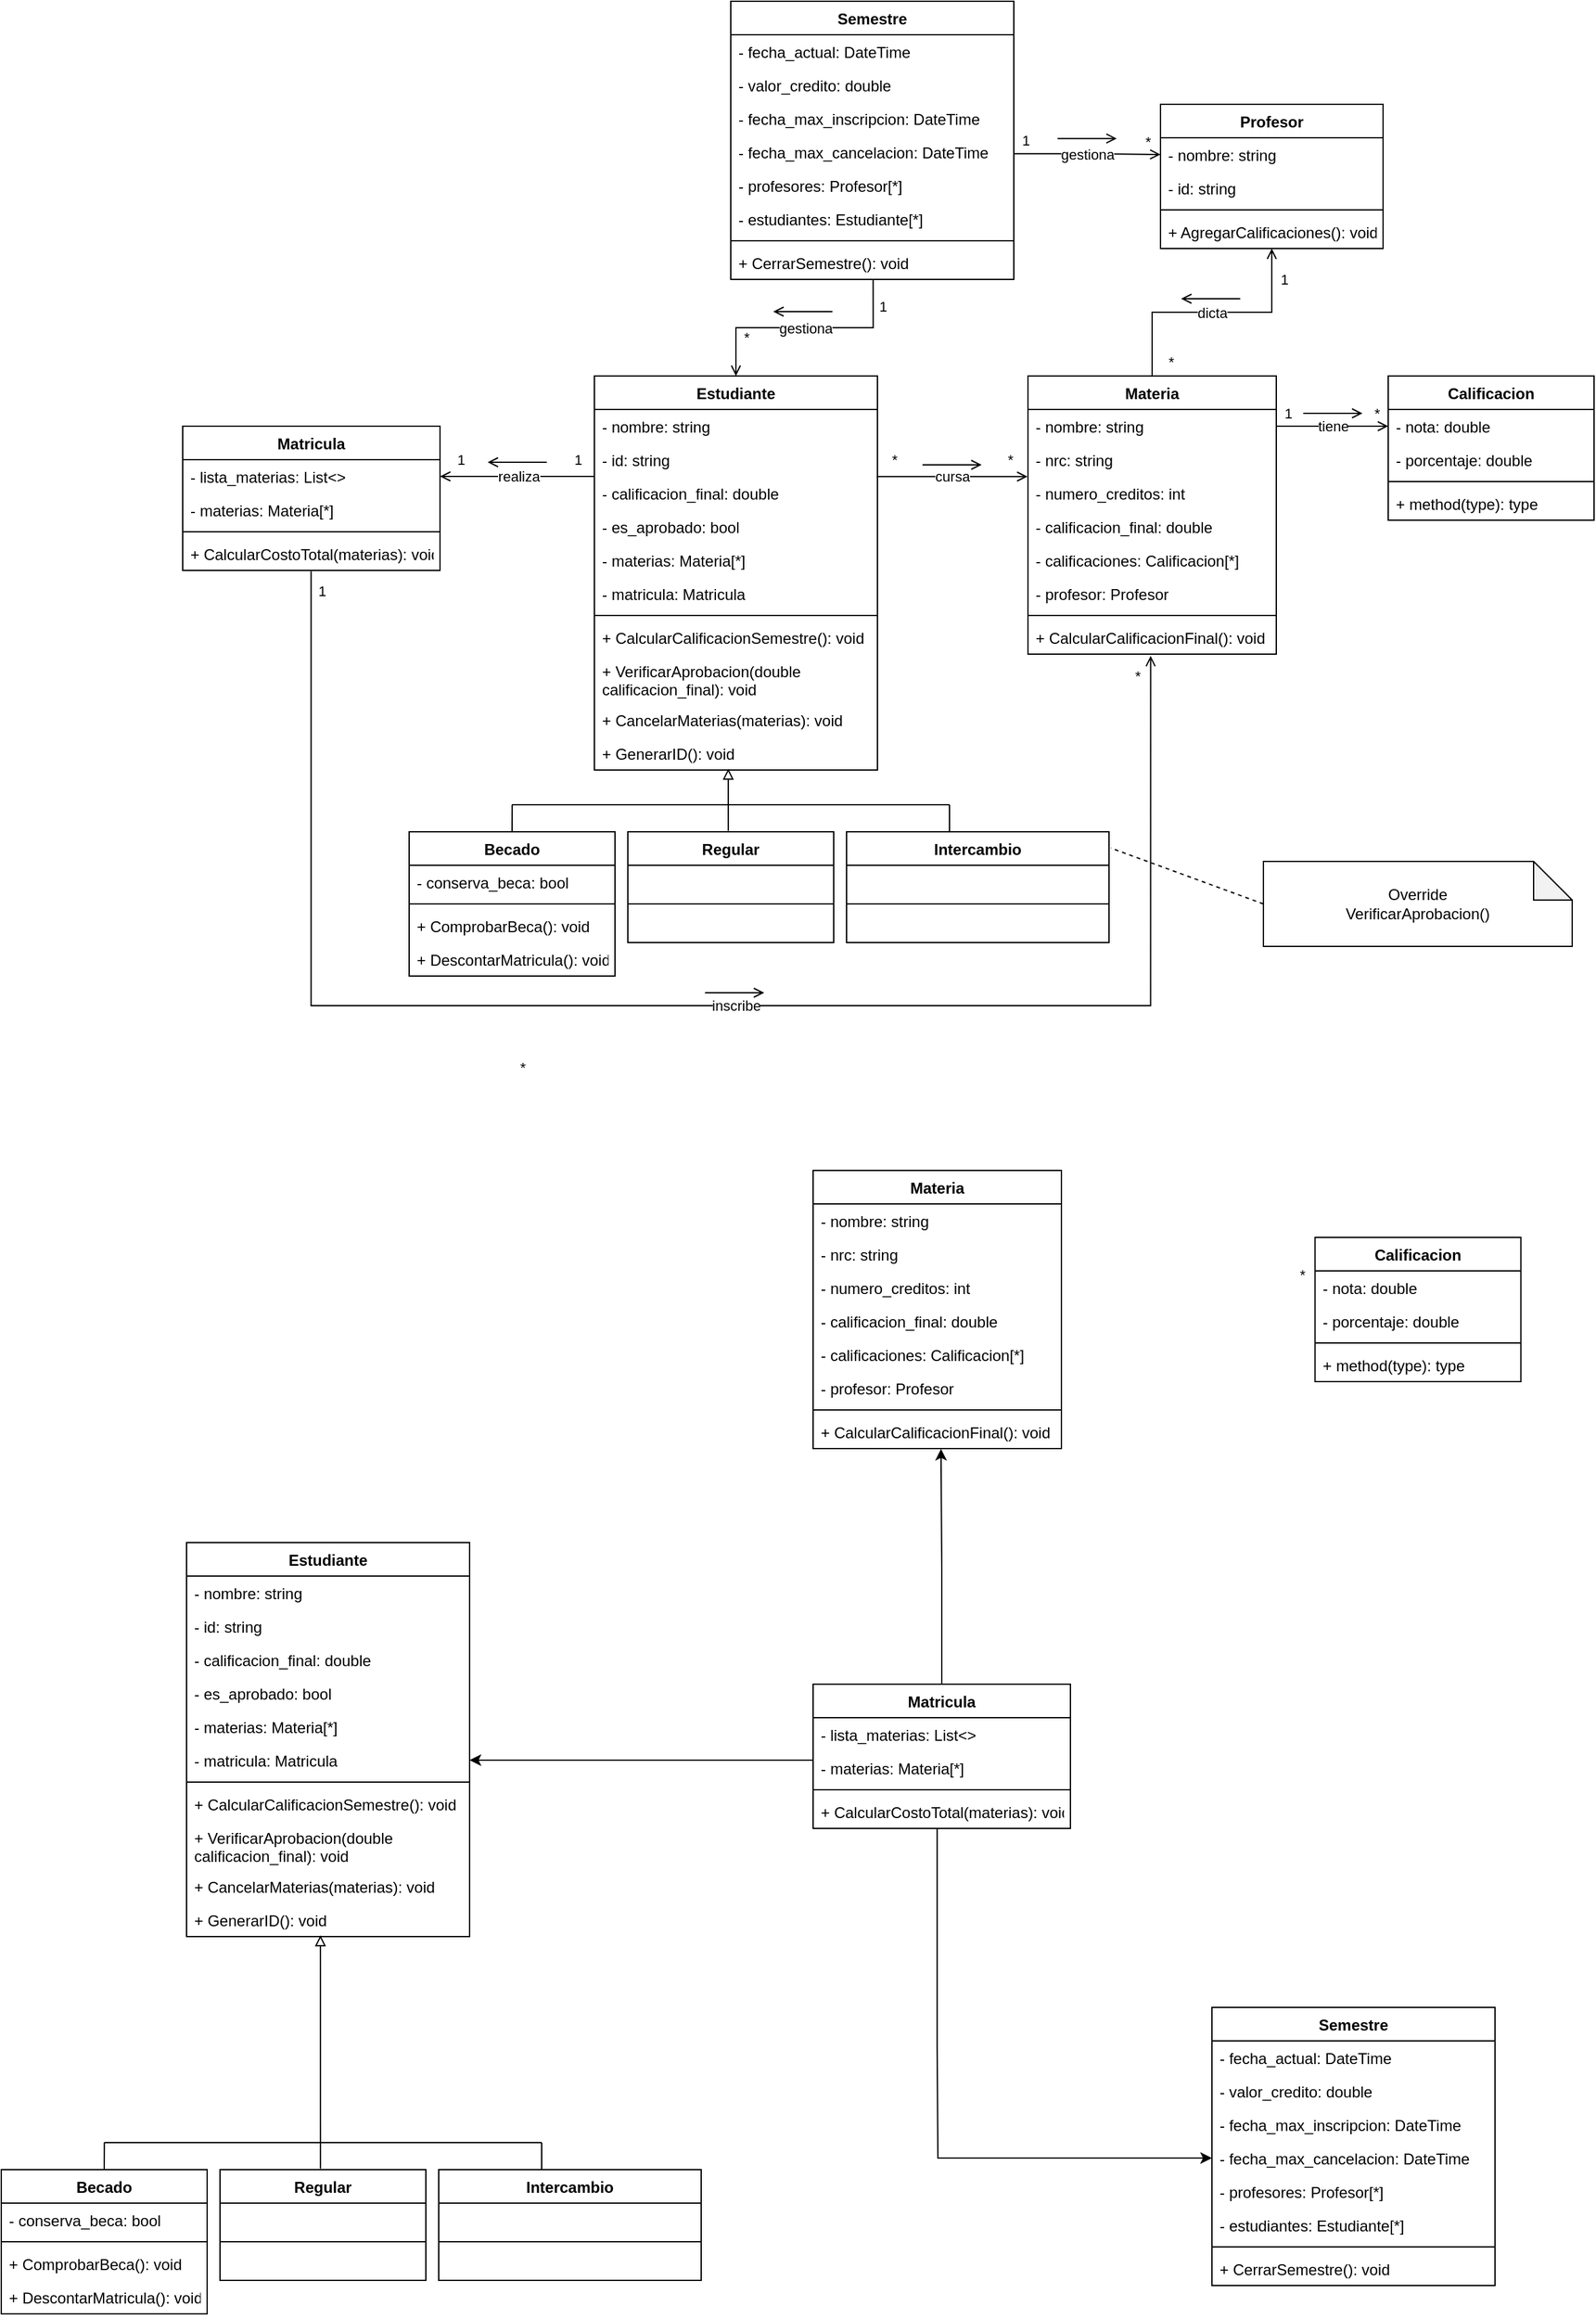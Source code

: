 <mxfile version="16.5.1" type="device"><diagram id="y1QHAL7u7580Ve2rQZN5" name="UML"><mxGraphModel dx="3921" dy="1674" grid="1" gridSize="10" guides="1" tooltips="1" connect="1" arrows="1" fold="1" page="1" pageScale="1" pageWidth="1169" pageHeight="827" math="0" shadow="0"><root><mxCell id="0"/><mxCell id="1" parent="0"/><mxCell id="z-sURPcfUtv-F4Zc7fZd-16" value="gestiona" style="edgeStyle=orthogonalEdgeStyle;rounded=0;orthogonalLoop=1;jettySize=auto;html=1;exitX=0.5;exitY=0;exitDx=0;exitDy=0;entryX=0.503;entryY=1;entryDx=0;entryDy=0;entryPerimeter=0;startArrow=open;startFill=0;endArrow=none;endFill=0;labelBackgroundColor=default;fontStyle=0" parent="1" source="FkyJuYODb5VOgrWXYFv7-1" target="FkyJuYODb5VOgrWXYFv7-20" edge="1"><mxGeometry relative="1" as="geometry"/></mxCell><mxCell id="bB6DTvHliX8gPfwAr2kK-15" value="1" style="edgeLabel;html=1;align=center;verticalAlign=middle;resizable=0;points=[];labelBackgroundColor=none;" parent="z-sURPcfUtv-F4Zc7fZd-16" vertex="1" connectable="0"><mxGeometry x="0.787" y="-1" relative="1" as="geometry"><mxPoint x="6" y="2" as="offset"/></mxGeometry></mxCell><mxCell id="bB6DTvHliX8gPfwAr2kK-16" value="*" style="edgeLabel;html=1;align=center;verticalAlign=middle;resizable=0;points=[];labelBackgroundColor=none;" parent="z-sURPcfUtv-F4Zc7fZd-16" vertex="1" connectable="0"><mxGeometry x="-0.695" relative="1" as="geometry"><mxPoint x="8" y="-3" as="offset"/></mxGeometry></mxCell><mxCell id="FkyJuYODb5VOgrWXYFv7-1" value="Estudiante" style="swimlane;fontStyle=1;align=center;verticalAlign=top;childLayout=stackLayout;horizontal=1;startSize=26;horizontalStack=0;resizeParent=1;resizeParentMax=0;resizeLast=0;collapsible=1;marginBottom=0;fillColor=none;" parent="1" vertex="1"><mxGeometry x="-810" y="-517" width="220" height="306" as="geometry"/></mxCell><mxCell id="FkyJuYODb5VOgrWXYFv7-2" value="- nombre: string" style="text;strokeColor=none;fillColor=none;align=left;verticalAlign=top;spacingLeft=4;spacingRight=4;overflow=hidden;rotatable=0;points=[[0,0.5],[1,0.5]];portConstraint=eastwest;" parent="FkyJuYODb5VOgrWXYFv7-1" vertex="1"><mxGeometry y="26" width="220" height="26" as="geometry"/></mxCell><mxCell id="z-sURPcfUtv-F4Zc7fZd-20" value="- id: string" style="text;strokeColor=none;fillColor=none;align=left;verticalAlign=top;spacingLeft=4;spacingRight=4;overflow=hidden;rotatable=0;points=[[0,0.5],[1,0.5]];portConstraint=eastwest;" parent="FkyJuYODb5VOgrWXYFv7-1" vertex="1"><mxGeometry y="52" width="220" height="26" as="geometry"/></mxCell><mxCell id="z-sURPcfUtv-F4Zc7fZd-30" value="- calificacion_final: double" style="text;strokeColor=none;fillColor=none;align=left;verticalAlign=top;spacingLeft=4;spacingRight=4;overflow=hidden;rotatable=0;points=[[0,0.5],[1,0.5]];portConstraint=eastwest;" parent="FkyJuYODb5VOgrWXYFv7-1" vertex="1"><mxGeometry y="78" width="220" height="26" as="geometry"/></mxCell><mxCell id="z-sURPcfUtv-F4Zc7fZd-38" value="- es_aprobado: bool" style="text;strokeColor=none;fillColor=none;align=left;verticalAlign=top;spacingLeft=4;spacingRight=4;overflow=hidden;rotatable=0;points=[[0,0.5],[1,0.5]];portConstraint=eastwest;" parent="FkyJuYODb5VOgrWXYFv7-1" vertex="1"><mxGeometry y="104" width="220" height="26" as="geometry"/></mxCell><mxCell id="nUVguYtrc4ZA9TBsR5qZ-4" value="- materias: Materia[*]" style="text;strokeColor=none;fillColor=none;align=left;verticalAlign=top;spacingLeft=4;spacingRight=4;overflow=hidden;rotatable=0;points=[[0,0.5],[1,0.5]];portConstraint=eastwest;" parent="FkyJuYODb5VOgrWXYFv7-1" vertex="1"><mxGeometry y="130" width="220" height="26" as="geometry"/></mxCell><mxCell id="nUVguYtrc4ZA9TBsR5qZ-5" value="- matricula: Matricula" style="text;strokeColor=none;fillColor=none;align=left;verticalAlign=top;spacingLeft=4;spacingRight=4;overflow=hidden;rotatable=0;points=[[0,0.5],[1,0.5]];portConstraint=eastwest;" parent="FkyJuYODb5VOgrWXYFv7-1" vertex="1"><mxGeometry y="156" width="220" height="26" as="geometry"/></mxCell><mxCell id="FkyJuYODb5VOgrWXYFv7-3" value="" style="line;strokeWidth=1;fillColor=none;align=left;verticalAlign=middle;spacingTop=-1;spacingLeft=3;spacingRight=3;rotatable=0;labelPosition=right;points=[];portConstraint=eastwest;" parent="FkyJuYODb5VOgrWXYFv7-1" vertex="1"><mxGeometry y="182" width="220" height="8" as="geometry"/></mxCell><mxCell id="FkyJuYODb5VOgrWXYFv7-4" value="+ CalcularCalificacionSemestre(): void" style="text;strokeColor=none;fillColor=none;align=left;verticalAlign=top;spacingLeft=4;spacingRight=4;overflow=hidden;rotatable=0;points=[[0,0.5],[1,0.5]];portConstraint=eastwest;" parent="FkyJuYODb5VOgrWXYFv7-1" vertex="1"><mxGeometry y="190" width="220" height="26" as="geometry"/></mxCell><mxCell id="z-sURPcfUtv-F4Zc7fZd-43" value="+ VerificarAprobacion(double &#10;calificacion_final): void" style="text;strokeColor=none;fillColor=none;align=left;verticalAlign=top;spacingLeft=4;spacingRight=4;overflow=hidden;rotatable=0;points=[[0,0.5],[1,0.5]];portConstraint=eastwest;" parent="FkyJuYODb5VOgrWXYFv7-1" vertex="1"><mxGeometry y="216" width="220" height="38" as="geometry"/></mxCell><mxCell id="TB__8RCmdIxaxYRvG3ar-1" value="+ CancelarMaterias(materias): void" style="text;strokeColor=none;fillColor=none;align=left;verticalAlign=top;spacingLeft=4;spacingRight=4;overflow=hidden;rotatable=0;points=[[0,0.5],[1,0.5]];portConstraint=eastwest;" parent="FkyJuYODb5VOgrWXYFv7-1" vertex="1"><mxGeometry y="254" width="220" height="26" as="geometry"/></mxCell><mxCell id="z-sURPcfUtv-F4Zc7fZd-42" value="+ GenerarID(): void" style="text;strokeColor=none;fillColor=none;align=left;verticalAlign=top;spacingLeft=4;spacingRight=4;overflow=hidden;rotatable=0;points=[[0,0.5],[1,0.5]];portConstraint=eastwest;" parent="FkyJuYODb5VOgrWXYFv7-1" vertex="1"><mxGeometry y="280" width="220" height="26" as="geometry"/></mxCell><mxCell id="FkyJuYODb5VOgrWXYFv7-5" value="Calificacion" style="swimlane;fontStyle=1;align=center;verticalAlign=top;childLayout=stackLayout;horizontal=1;startSize=26;horizontalStack=0;resizeParent=1;resizeParentMax=0;resizeLast=0;collapsible=1;marginBottom=0;fillColor=none;" parent="1" vertex="1"><mxGeometry x="-193" y="-517" width="160" height="112" as="geometry"/></mxCell><mxCell id="FkyJuYODb5VOgrWXYFv7-6" value="- nota: double" style="text;strokeColor=none;fillColor=none;align=left;verticalAlign=top;spacingLeft=4;spacingRight=4;overflow=hidden;rotatable=0;points=[[0,0.5],[1,0.5]];portConstraint=eastwest;" parent="FkyJuYODb5VOgrWXYFv7-5" vertex="1"><mxGeometry y="26" width="160" height="26" as="geometry"/></mxCell><mxCell id="z-sURPcfUtv-F4Zc7fZd-32" value="- porcentaje: double" style="text;strokeColor=none;fillColor=none;align=left;verticalAlign=top;spacingLeft=4;spacingRight=4;overflow=hidden;rotatable=0;points=[[0,0.5],[1,0.5]];portConstraint=eastwest;" parent="FkyJuYODb5VOgrWXYFv7-5" vertex="1"><mxGeometry y="52" width="160" height="26" as="geometry"/></mxCell><mxCell id="FkyJuYODb5VOgrWXYFv7-7" value="" style="line;strokeWidth=1;fillColor=none;align=left;verticalAlign=middle;spacingTop=-1;spacingLeft=3;spacingRight=3;rotatable=0;labelPosition=right;points=[];portConstraint=eastwest;" parent="FkyJuYODb5VOgrWXYFv7-5" vertex="1"><mxGeometry y="78" width="160" height="8" as="geometry"/></mxCell><mxCell id="FkyJuYODb5VOgrWXYFv7-8" value="+ method(type): type" style="text;strokeColor=none;fillColor=none;align=left;verticalAlign=top;spacingLeft=4;spacingRight=4;overflow=hidden;rotatable=0;points=[[0,0.5],[1,0.5]];portConstraint=eastwest;" parent="FkyJuYODb5VOgrWXYFv7-5" vertex="1"><mxGeometry y="86" width="160" height="26" as="geometry"/></mxCell><mxCell id="z-sURPcfUtv-F4Zc7fZd-10" value="inscribe" style="edgeStyle=orthogonalEdgeStyle;rounded=0;orthogonalLoop=1;jettySize=auto;html=1;startArrow=none;startFill=0;endArrow=open;endFill=0;entryX=0.494;entryY=1.051;entryDx=0;entryDy=0;entryPerimeter=0;exitX=0.499;exitY=1.022;exitDx=0;exitDy=0;exitPerimeter=0;" parent="1" source="FkyJuYODb5VOgrWXYFv7-12" target="FkyJuYODb5VOgrWXYFv7-16" edge="1"><mxGeometry x="0.058" relative="1" as="geometry"><mxPoint x="-330" y="-328" as="targetPoint"/><Array as="points"><mxPoint x="-1030" y="-28"/><mxPoint x="-378" y="-28"/></Array><mxPoint as="offset"/><mxPoint x="-1030" y="-431" as="sourcePoint"/></mxGeometry></mxCell><mxCell id="bB6DTvHliX8gPfwAr2kK-5" value="1" style="edgeLabel;html=1;align=center;verticalAlign=middle;resizable=0;points=[];labelBackgroundColor=none;" parent="z-sURPcfUtv-F4Zc7fZd-10" vertex="1" connectable="0"><mxGeometry x="-0.976" y="-2" relative="1" as="geometry"><mxPoint x="10" as="offset"/></mxGeometry></mxCell><mxCell id="bB6DTvHliX8gPfwAr2kK-6" value="*" style="edgeLabel;html=1;align=center;verticalAlign=middle;resizable=0;points=[];labelBackgroundColor=none;" parent="z-sURPcfUtv-F4Zc7fZd-10" vertex="1" connectable="0"><mxGeometry x="0.977" relative="1" as="geometry"><mxPoint x="-11" y="1" as="offset"/></mxGeometry></mxCell><mxCell id="FkyJuYODb5VOgrWXYFv7-9" value="Matricula" style="swimlane;fontStyle=1;align=center;verticalAlign=top;childLayout=stackLayout;horizontal=1;startSize=26;horizontalStack=0;resizeParent=1;resizeParentMax=0;resizeLast=0;collapsible=1;marginBottom=0;fillColor=none;" parent="1" vertex="1"><mxGeometry x="-1130" y="-478" width="200" height="112" as="geometry"/></mxCell><mxCell id="FkyJuYODb5VOgrWXYFv7-10" value="- lista_materias: List&lt;&gt;" style="text;strokeColor=none;fillColor=none;align=left;verticalAlign=top;spacingLeft=4;spacingRight=4;overflow=hidden;rotatable=0;points=[[0,0.5],[1,0.5]];portConstraint=eastwest;" parent="FkyJuYODb5VOgrWXYFv7-9" vertex="1"><mxGeometry y="26" width="200" height="26" as="geometry"/></mxCell><mxCell id="nUVguYtrc4ZA9TBsR5qZ-6" value="- materias: Materia[*]" style="text;strokeColor=none;fillColor=none;align=left;verticalAlign=top;spacingLeft=4;spacingRight=4;overflow=hidden;rotatable=0;points=[[0,0.5],[1,0.5]];portConstraint=eastwest;" parent="FkyJuYODb5VOgrWXYFv7-9" vertex="1"><mxGeometry y="52" width="200" height="26" as="geometry"/></mxCell><mxCell id="FkyJuYODb5VOgrWXYFv7-11" value="" style="line;strokeWidth=1;fillColor=none;align=left;verticalAlign=middle;spacingTop=-1;spacingLeft=3;spacingRight=3;rotatable=0;labelPosition=right;points=[];portConstraint=eastwest;" parent="FkyJuYODb5VOgrWXYFv7-9" vertex="1"><mxGeometry y="78" width="200" height="8" as="geometry"/></mxCell><mxCell id="FkyJuYODb5VOgrWXYFv7-12" value="+ CalcularCostoTotal(materias): void" style="text;strokeColor=none;fillColor=none;align=left;verticalAlign=top;spacingLeft=4;spacingRight=4;overflow=hidden;rotatable=0;points=[[0,0.5],[1,0.5]];portConstraint=eastwest;" parent="FkyJuYODb5VOgrWXYFv7-9" vertex="1"><mxGeometry y="86" width="200" height="26" as="geometry"/></mxCell><mxCell id="z-sURPcfUtv-F4Zc7fZd-5" value="dicta" style="edgeStyle=orthogonalEdgeStyle;rounded=0;orthogonalLoop=1;jettySize=auto;html=1;exitX=0.5;exitY=0;exitDx=0;exitDy=0;entryX=0.5;entryY=1;entryDx=0;entryDy=0;endArrow=open;endFill=0;" parent="1" source="FkyJuYODb5VOgrWXYFv7-13" target="FkyJuYODb5VOgrWXYFv7-21" edge="1"><mxGeometry relative="1" as="geometry"/></mxCell><mxCell id="nUVguYtrc4ZA9TBsR5qZ-10" value="1" style="edgeLabel;html=1;align=center;verticalAlign=middle;resizable=0;points=[];labelBackgroundColor=none;" parent="z-sURPcfUtv-F4Zc7fZd-5" vertex="1" connectable="0"><mxGeometry x="0.758" y="1" relative="1" as="geometry"><mxPoint x="10" y="1" as="offset"/></mxGeometry></mxCell><mxCell id="nUVguYtrc4ZA9TBsR5qZ-11" value="*" style="edgeLabel;html=1;align=center;verticalAlign=middle;resizable=0;points=[];labelBackgroundColor=none;" parent="z-sURPcfUtv-F4Zc7fZd-5" vertex="1" connectable="0"><mxGeometry x="-0.279" relative="1" as="geometry"><mxPoint x="-5" y="38" as="offset"/></mxGeometry></mxCell><mxCell id="FkyJuYODb5VOgrWXYFv7-13" value="Materia" style="swimlane;fontStyle=1;align=center;verticalAlign=top;childLayout=stackLayout;horizontal=1;startSize=26;horizontalStack=0;resizeParent=1;resizeParentMax=0;resizeLast=0;collapsible=1;marginBottom=0;fillColor=none;" parent="1" vertex="1"><mxGeometry x="-473" y="-517" width="193" height="216" as="geometry"/></mxCell><mxCell id="FkyJuYODb5VOgrWXYFv7-14" value="- nombre: string" style="text;strokeColor=none;fillColor=none;align=left;verticalAlign=top;spacingLeft=4;spacingRight=4;overflow=hidden;rotatable=0;points=[[0,0.5],[1,0.5]];portConstraint=eastwest;" parent="FkyJuYODb5VOgrWXYFv7-13" vertex="1"><mxGeometry y="26" width="193" height="26" as="geometry"/></mxCell><mxCell id="z-sURPcfUtv-F4Zc7fZd-21" value="- nrc: string" style="text;strokeColor=none;fillColor=none;align=left;verticalAlign=top;spacingLeft=4;spacingRight=4;overflow=hidden;rotatable=0;points=[[0,0.5],[1,0.5]];portConstraint=eastwest;" parent="FkyJuYODb5VOgrWXYFv7-13" vertex="1"><mxGeometry y="52" width="193" height="26" as="geometry"/></mxCell><mxCell id="z-sURPcfUtv-F4Zc7fZd-28" value="- numero_creditos: int" style="text;strokeColor=none;fillColor=none;align=left;verticalAlign=top;spacingLeft=4;spacingRight=4;overflow=hidden;rotatable=0;points=[[0,0.5],[1,0.5]];portConstraint=eastwest;" parent="FkyJuYODb5VOgrWXYFv7-13" vertex="1"><mxGeometry y="78" width="193" height="26" as="geometry"/></mxCell><mxCell id="z-sURPcfUtv-F4Zc7fZd-31" value="- calificacion_final: double" style="text;strokeColor=none;fillColor=none;align=left;verticalAlign=top;spacingLeft=4;spacingRight=4;overflow=hidden;rotatable=0;points=[[0,0.5],[1,0.5]];portConstraint=eastwest;" parent="FkyJuYODb5VOgrWXYFv7-13" vertex="1"><mxGeometry y="104" width="193" height="26" as="geometry"/></mxCell><mxCell id="nUVguYtrc4ZA9TBsR5qZ-3" value="- calificaciones: Calificacion[*]" style="text;strokeColor=none;fillColor=none;align=left;verticalAlign=top;spacingLeft=4;spacingRight=4;overflow=hidden;rotatable=0;points=[[0,0.5],[1,0.5]];portConstraint=eastwest;" parent="FkyJuYODb5VOgrWXYFv7-13" vertex="1"><mxGeometry y="130" width="193" height="26" as="geometry"/></mxCell><mxCell id="nUVguYtrc4ZA9TBsR5qZ-9" value="- profesor: Profesor" style="text;strokeColor=none;fillColor=none;align=left;verticalAlign=top;spacingLeft=4;spacingRight=4;overflow=hidden;rotatable=0;points=[[0,0.5],[1,0.5]];portConstraint=eastwest;" parent="FkyJuYODb5VOgrWXYFv7-13" vertex="1"><mxGeometry y="156" width="193" height="26" as="geometry"/></mxCell><mxCell id="FkyJuYODb5VOgrWXYFv7-15" value="" style="line;strokeWidth=1;fillColor=none;align=left;verticalAlign=middle;spacingTop=-1;spacingLeft=3;spacingRight=3;rotatable=0;labelPosition=right;points=[];portConstraint=eastwest;" parent="FkyJuYODb5VOgrWXYFv7-13" vertex="1"><mxGeometry y="182" width="193" height="8" as="geometry"/></mxCell><mxCell id="FkyJuYODb5VOgrWXYFv7-16" value="+ CalcularCalificacionFinal(): void" style="text;strokeColor=none;fillColor=none;align=left;verticalAlign=top;spacingLeft=4;spacingRight=4;overflow=hidden;rotatable=0;points=[[0,0.5],[1,0.5]];portConstraint=eastwest;" parent="FkyJuYODb5VOgrWXYFv7-13" vertex="1"><mxGeometry y="190" width="193" height="26" as="geometry"/></mxCell><mxCell id="FkyJuYODb5VOgrWXYFv7-17" value="Semestre" style="swimlane;fontStyle=1;align=center;verticalAlign=top;childLayout=stackLayout;horizontal=1;startSize=26;horizontalStack=0;resizeParent=1;resizeParentMax=0;resizeLast=0;collapsible=1;marginBottom=0;fillColor=none;" parent="1" vertex="1"><mxGeometry x="-704" y="-808" width="220" height="216" as="geometry"/></mxCell><mxCell id="FkyJuYODb5VOgrWXYFv7-18" value="- fecha_actual: DateTime" style="text;strokeColor=none;fillColor=none;align=left;verticalAlign=top;spacingLeft=4;spacingRight=4;overflow=hidden;rotatable=0;points=[[0,0.5],[1,0.5]];portConstraint=eastwest;" parent="FkyJuYODb5VOgrWXYFv7-17" vertex="1"><mxGeometry y="26" width="220" height="26" as="geometry"/></mxCell><mxCell id="z-sURPcfUtv-F4Zc7fZd-34" value="- valor_credito: double" style="text;strokeColor=none;fillColor=none;align=left;verticalAlign=top;spacingLeft=4;spacingRight=4;overflow=hidden;rotatable=0;points=[[0,0.5],[1,0.5]];portConstraint=eastwest;" parent="FkyJuYODb5VOgrWXYFv7-17" vertex="1"><mxGeometry y="52" width="220" height="26" as="geometry"/></mxCell><mxCell id="z-sURPcfUtv-F4Zc7fZd-26" value="- fecha_max_inscripcion: DateTime" style="text;strokeColor=none;fillColor=none;align=left;verticalAlign=top;spacingLeft=4;spacingRight=4;overflow=hidden;rotatable=0;points=[[0,0.5],[1,0.5]];portConstraint=eastwest;" parent="FkyJuYODb5VOgrWXYFv7-17" vertex="1"><mxGeometry y="78" width="220" height="26" as="geometry"/></mxCell><mxCell id="z-sURPcfUtv-F4Zc7fZd-25" value="- fecha_max_cancelacion: DateTime" style="text;strokeColor=none;fillColor=none;align=left;verticalAlign=top;spacingLeft=4;spacingRight=4;overflow=hidden;rotatable=0;points=[[0,0.5],[1,0.5]];portConstraint=eastwest;" parent="FkyJuYODb5VOgrWXYFv7-17" vertex="1"><mxGeometry y="104" width="220" height="26" as="geometry"/></mxCell><mxCell id="nUVguYtrc4ZA9TBsR5qZ-1" value="- profesores: Profesor[*]" style="text;strokeColor=none;fillColor=none;align=left;verticalAlign=top;spacingLeft=4;spacingRight=4;overflow=hidden;rotatable=0;points=[[0,0.5],[1,0.5]];portConstraint=eastwest;" parent="FkyJuYODb5VOgrWXYFv7-17" vertex="1"><mxGeometry y="130" width="220" height="26" as="geometry"/></mxCell><mxCell id="nUVguYtrc4ZA9TBsR5qZ-2" value="- estudiantes: Estudiante[*]" style="text;strokeColor=none;fillColor=none;align=left;verticalAlign=top;spacingLeft=4;spacingRight=4;overflow=hidden;rotatable=0;points=[[0,0.5],[1,0.5]];portConstraint=eastwest;" parent="FkyJuYODb5VOgrWXYFv7-17" vertex="1"><mxGeometry y="156" width="220" height="26" as="geometry"/></mxCell><mxCell id="FkyJuYODb5VOgrWXYFv7-19" value="" style="line;strokeWidth=1;fillColor=none;align=left;verticalAlign=middle;spacingTop=-1;spacingLeft=3;spacingRight=3;rotatable=0;labelPosition=right;points=[];portConstraint=eastwest;" parent="FkyJuYODb5VOgrWXYFv7-17" vertex="1"><mxGeometry y="182" width="220" height="8" as="geometry"/></mxCell><mxCell id="FkyJuYODb5VOgrWXYFv7-20" value="+ CerrarSemestre(): void" style="text;strokeColor=none;fillColor=none;align=left;verticalAlign=top;spacingLeft=4;spacingRight=4;overflow=hidden;rotatable=0;points=[[0,0.5],[1,0.5]];portConstraint=eastwest;" parent="FkyJuYODb5VOgrWXYFv7-17" vertex="1"><mxGeometry y="190" width="220" height="26" as="geometry"/></mxCell><mxCell id="FkyJuYODb5VOgrWXYFv7-21" value="Profesor" style="swimlane;fontStyle=1;align=center;verticalAlign=top;childLayout=stackLayout;horizontal=1;startSize=26;horizontalStack=0;resizeParent=1;resizeParentMax=0;resizeLast=0;collapsible=1;marginBottom=0;fillColor=none;" parent="1" vertex="1"><mxGeometry x="-370" y="-728" width="173" height="112" as="geometry"/></mxCell><mxCell id="FkyJuYODb5VOgrWXYFv7-22" value="- nombre: string" style="text;strokeColor=none;fillColor=none;align=left;verticalAlign=top;spacingLeft=4;spacingRight=4;overflow=hidden;rotatable=0;points=[[0,0.5],[1,0.5]];portConstraint=eastwest;" parent="FkyJuYODb5VOgrWXYFv7-21" vertex="1"><mxGeometry y="26" width="173" height="26" as="geometry"/></mxCell><mxCell id="z-sURPcfUtv-F4Zc7fZd-22" value="- id: string" style="text;strokeColor=none;fillColor=none;align=left;verticalAlign=top;spacingLeft=4;spacingRight=4;overflow=hidden;rotatable=0;points=[[0,0.5],[1,0.5]];portConstraint=eastwest;" parent="FkyJuYODb5VOgrWXYFv7-21" vertex="1"><mxGeometry y="52" width="173" height="26" as="geometry"/></mxCell><mxCell id="FkyJuYODb5VOgrWXYFv7-23" value="" style="line;strokeWidth=1;fillColor=none;align=left;verticalAlign=middle;spacingTop=-1;spacingLeft=3;spacingRight=3;rotatable=0;labelPosition=right;points=[];portConstraint=eastwest;" parent="FkyJuYODb5VOgrWXYFv7-21" vertex="1"><mxGeometry y="78" width="173" height="8" as="geometry"/></mxCell><mxCell id="FkyJuYODb5VOgrWXYFv7-24" value="+ AgregarCalificaciones(): void" style="text;strokeColor=none;fillColor=none;align=left;verticalAlign=top;spacingLeft=4;spacingRight=4;overflow=hidden;rotatable=0;points=[[0,0.5],[1,0.5]];portConstraint=eastwest;" parent="FkyJuYODb5VOgrWXYFv7-21" vertex="1"><mxGeometry y="86" width="173" height="26" as="geometry"/></mxCell><mxCell id="FkyJuYODb5VOgrWXYFv7-25" value="Becado" style="swimlane;fontStyle=1;align=center;verticalAlign=top;childLayout=stackLayout;horizontal=1;startSize=26;horizontalStack=0;resizeParent=1;resizeParentMax=0;resizeLast=0;collapsible=1;marginBottom=0;fillColor=none;" parent="1" vertex="1"><mxGeometry x="-954" y="-163" width="160" height="112" as="geometry"/></mxCell><mxCell id="FkyJuYODb5VOgrWXYFv7-26" value="- conserva_beca: bool" style="text;strokeColor=none;fillColor=none;align=left;verticalAlign=top;spacingLeft=4;spacingRight=4;overflow=hidden;rotatable=0;points=[[0,0.5],[1,0.5]];portConstraint=eastwest;" parent="FkyJuYODb5VOgrWXYFv7-25" vertex="1"><mxGeometry y="26" width="160" height="26" as="geometry"/></mxCell><mxCell id="FkyJuYODb5VOgrWXYFv7-27" value="" style="line;strokeWidth=1;fillColor=none;align=left;verticalAlign=middle;spacingTop=-1;spacingLeft=3;spacingRight=3;rotatable=0;labelPosition=right;points=[];portConstraint=eastwest;" parent="FkyJuYODb5VOgrWXYFv7-25" vertex="1"><mxGeometry y="52" width="160" height="8" as="geometry"/></mxCell><mxCell id="FkyJuYODb5VOgrWXYFv7-28" value="+ ComprobarBeca(): void" style="text;strokeColor=none;fillColor=none;align=left;verticalAlign=top;spacingLeft=4;spacingRight=4;overflow=hidden;rotatable=0;points=[[0,0.5],[1,0.5]];portConstraint=eastwest;" parent="FkyJuYODb5VOgrWXYFv7-25" vertex="1"><mxGeometry y="60" width="160" height="26" as="geometry"/></mxCell><mxCell id="nUVguYtrc4ZA9TBsR5qZ-12" value="+ DescontarMatricula(): void" style="text;strokeColor=none;fillColor=none;align=left;verticalAlign=top;spacingLeft=4;spacingRight=4;overflow=hidden;rotatable=0;points=[[0,0.5],[1,0.5]];portConstraint=eastwest;" parent="FkyJuYODb5VOgrWXYFv7-25" vertex="1"><mxGeometry y="86" width="160" height="26" as="geometry"/></mxCell><mxCell id="FkyJuYODb5VOgrWXYFv7-38" style="edgeStyle=orthogonalEdgeStyle;rounded=0;orthogonalLoop=1;jettySize=auto;html=1;endArrow=block;endFill=0;strokeWidth=1;exitX=0.488;exitY=-0.008;exitDx=0;exitDy=0;exitPerimeter=0;entryX=0.473;entryY=0.96;entryDx=0;entryDy=0;entryPerimeter=0;" parent="1" source="FkyJuYODb5VOgrWXYFv7-29" target="z-sURPcfUtv-F4Zc7fZd-42" edge="1"><mxGeometry relative="1" as="geometry"><mxPoint x="-706" y="-168" as="sourcePoint"/><mxPoint x="-706" y="-210" as="targetPoint"/><Array as="points"/></mxGeometry></mxCell><mxCell id="FkyJuYODb5VOgrWXYFv7-29" value="Regular" style="swimlane;fontStyle=1;align=center;verticalAlign=top;childLayout=stackLayout;horizontal=1;startSize=26;horizontalStack=0;resizeParent=1;resizeParentMax=0;resizeLast=0;collapsible=1;marginBottom=0;fillColor=none;" parent="1" vertex="1"><mxGeometry x="-784" y="-163" width="160" height="86" as="geometry"/></mxCell><mxCell id="FkyJuYODb5VOgrWXYFv7-30" value=" " style="text;strokeColor=none;fillColor=none;align=left;verticalAlign=top;spacingLeft=4;spacingRight=4;overflow=hidden;rotatable=0;points=[[0,0.5],[1,0.5]];portConstraint=eastwest;" parent="FkyJuYODb5VOgrWXYFv7-29" vertex="1"><mxGeometry y="26" width="160" height="26" as="geometry"/></mxCell><mxCell id="FkyJuYODb5VOgrWXYFv7-31" value="" style="line;strokeWidth=1;fillColor=none;align=left;verticalAlign=middle;spacingTop=-1;spacingLeft=3;spacingRight=3;rotatable=0;labelPosition=right;points=[];portConstraint=eastwest;" parent="FkyJuYODb5VOgrWXYFv7-29" vertex="1"><mxGeometry y="52" width="160" height="8" as="geometry"/></mxCell><mxCell id="FkyJuYODb5VOgrWXYFv7-32" value=" " style="text;strokeColor=none;fillColor=none;align=left;verticalAlign=top;spacingLeft=4;spacingRight=4;overflow=hidden;rotatable=0;points=[[0,0.5],[1,0.5]];portConstraint=eastwest;" parent="FkyJuYODb5VOgrWXYFv7-29" vertex="1"><mxGeometry y="60" width="160" height="26" as="geometry"/></mxCell><mxCell id="FkyJuYODb5VOgrWXYFv7-33" value="Intercambio" style="swimlane;fontStyle=1;align=center;verticalAlign=top;childLayout=stackLayout;horizontal=1;startSize=26;horizontalStack=0;resizeParent=1;resizeParentMax=0;resizeLast=0;collapsible=1;marginBottom=0;fillColor=none;" parent="1" vertex="1"><mxGeometry x="-614" y="-163" width="204" height="86" as="geometry"/></mxCell><mxCell id="z-sURPcfUtv-F4Zc7fZd-41" value=" " style="text;strokeColor=none;fillColor=none;align=left;verticalAlign=top;spacingLeft=4;spacingRight=4;overflow=hidden;rotatable=0;points=[[0,0.5],[1,0.5]];portConstraint=eastwest;" parent="FkyJuYODb5VOgrWXYFv7-33" vertex="1"><mxGeometry y="26" width="204" height="26" as="geometry"/></mxCell><mxCell id="FkyJuYODb5VOgrWXYFv7-35" value="" style="line;strokeWidth=1;fillColor=none;align=left;verticalAlign=middle;spacingTop=-1;spacingLeft=3;spacingRight=3;rotatable=0;labelPosition=right;points=[];portConstraint=eastwest;" parent="FkyJuYODb5VOgrWXYFv7-33" vertex="1"><mxGeometry y="52" width="204" height="8" as="geometry"/></mxCell><mxCell id="FkyJuYODb5VOgrWXYFv7-36" value=" " style="text;strokeColor=none;fillColor=none;align=left;verticalAlign=top;spacingLeft=4;spacingRight=4;overflow=hidden;rotatable=0;points=[[0,0.5],[1,0.5]];portConstraint=eastwest;" parent="FkyJuYODb5VOgrWXYFv7-33" vertex="1"><mxGeometry y="60" width="204" height="26" as="geometry"/></mxCell><mxCell id="FkyJuYODb5VOgrWXYFv7-43" value="" style="group" parent="1" vertex="1" connectable="0"><mxGeometry x="-704" y="-184" width="170" as="geometry"/></mxCell><mxCell id="FkyJuYODb5VOgrWXYFv7-42" style="edgeStyle=orthogonalEdgeStyle;rounded=0;orthogonalLoop=1;jettySize=auto;html=1;exitX=0.5;exitY=0;exitDx=0;exitDy=0;endArrow=none;endFill=0;" parent="FkyJuYODb5VOgrWXYFv7-43" source="FkyJuYODb5VOgrWXYFv7-33" edge="1"><mxGeometry relative="1" as="geometry"><mxPoint x="170" as="targetPoint"/></mxGeometry></mxCell><mxCell id="FkyJuYODb5VOgrWXYFv7-41" value="" style="endArrow=none;html=1;rounded=0;" parent="FkyJuYODb5VOgrWXYFv7-43" edge="1"><mxGeometry width="50" height="50" relative="1" as="geometry"><mxPoint as="sourcePoint"/><mxPoint x="170" as="targetPoint"/></mxGeometry></mxCell><mxCell id="FkyJuYODb5VOgrWXYFv7-50" value="" style="group" parent="1" vertex="1" connectable="0"><mxGeometry x="-874" y="-184" width="170" as="geometry"/></mxCell><mxCell id="FkyJuYODb5VOgrWXYFv7-49" style="edgeStyle=orthogonalEdgeStyle;rounded=0;orthogonalLoop=1;jettySize=auto;html=1;exitX=0.5;exitY=0;exitDx=0;exitDy=0;endArrow=none;endFill=0;strokeWidth=1;" parent="FkyJuYODb5VOgrWXYFv7-50" source="FkyJuYODb5VOgrWXYFv7-25" edge="1"><mxGeometry relative="1" as="geometry"><mxPoint x="0.111" as="targetPoint"/></mxGeometry></mxCell><mxCell id="FkyJuYODb5VOgrWXYFv7-44" value="" style="group" parent="FkyJuYODb5VOgrWXYFv7-50" vertex="1" connectable="0"><mxGeometry width="170" as="geometry"/></mxCell><mxCell id="FkyJuYODb5VOgrWXYFv7-45" style="edgeStyle=orthogonalEdgeStyle;rounded=0;orthogonalLoop=1;jettySize=auto;html=1;exitX=0.5;exitY=0;exitDx=0;exitDy=0;endArrow=none;endFill=0;" parent="FkyJuYODb5VOgrWXYFv7-44" edge="1"><mxGeometry relative="1" as="geometry"><mxPoint x="170" as="targetPoint"/></mxGeometry></mxCell><mxCell id="FkyJuYODb5VOgrWXYFv7-46" value="" style="endArrow=none;html=1;rounded=0;" parent="FkyJuYODb5VOgrWXYFv7-44" edge="1"><mxGeometry width="50" height="50" relative="1" as="geometry"><mxPoint as="sourcePoint"/><mxPoint x="170" as="targetPoint"/></mxGeometry></mxCell><mxCell id="z-sURPcfUtv-F4Zc7fZd-3" value="tiene" style="edgeStyle=orthogonalEdgeStyle;rounded=0;orthogonalLoop=1;jettySize=auto;html=1;exitX=1;exitY=0.5;exitDx=0;exitDy=0;entryX=0;entryY=0.5;entryDx=0;entryDy=0;endArrow=open;endFill=0;" parent="1" source="FkyJuYODb5VOgrWXYFv7-14" target="FkyJuYODb5VOgrWXYFv7-6" edge="1"><mxGeometry relative="1" as="geometry"/></mxCell><mxCell id="bB6DTvHliX8gPfwAr2kK-1" value="1" style="edgeLabel;html=1;align=center;verticalAlign=middle;resizable=0;points=[];labelBackgroundColor=none;" parent="z-sURPcfUtv-F4Zc7fZd-3" vertex="1" connectable="0"><mxGeometry x="-0.801" y="2" relative="1" as="geometry"><mxPoint y="-8" as="offset"/></mxGeometry></mxCell><mxCell id="bB6DTvHliX8gPfwAr2kK-2" value="*" style="edgeLabel;html=1;align=center;verticalAlign=middle;resizable=0;points=[];labelBackgroundColor=none;" parent="z-sURPcfUtv-F4Zc7fZd-3" vertex="1" connectable="0"><mxGeometry x="0.686" relative="1" as="geometry"><mxPoint x="4" y="-10" as="offset"/></mxGeometry></mxCell><mxCell id="z-sURPcfUtv-F4Zc7fZd-7" value="realiza" style="edgeStyle=orthogonalEdgeStyle;rounded=0;orthogonalLoop=1;jettySize=auto;html=1;startArrow=open;startFill=0;endArrow=none;endFill=0;entryX=0;entryY=0.09;entryDx=0;entryDy=0;entryPerimeter=0;exitX=1;exitY=0.5;exitDx=0;exitDy=0;" parent="1" source="FkyJuYODb5VOgrWXYFv7-10" target="z-sURPcfUtv-F4Zc7fZd-30" edge="1"><mxGeometry relative="1" as="geometry"><Array as="points"><mxPoint x="-810" y="-439"/></Array><mxPoint x="-930" y="-439" as="sourcePoint"/><mxPoint x="-820" y="-428" as="targetPoint"/></mxGeometry></mxCell><mxCell id="bB6DTvHliX8gPfwAr2kK-7" value="1" style="edgeLabel;html=1;align=center;verticalAlign=middle;resizable=0;points=[];" parent="z-sURPcfUtv-F4Zc7fZd-7" vertex="1" connectable="0"><mxGeometry x="-0.749" relative="1" as="geometry"><mxPoint y="-13" as="offset"/></mxGeometry></mxCell><mxCell id="bB6DTvHliX8gPfwAr2kK-8" value="1" style="edgeLabel;html=1;align=center;verticalAlign=middle;resizable=0;points=[];labelBackgroundColor=none;" parent="z-sURPcfUtv-F4Zc7fZd-7" vertex="1" connectable="0"><mxGeometry x="0.738" relative="1" as="geometry"><mxPoint y="-13" as="offset"/></mxGeometry></mxCell><mxCell id="z-sURPcfUtv-F4Zc7fZd-9" value="gestiona" style="edgeStyle=orthogonalEdgeStyle;rounded=0;orthogonalLoop=1;jettySize=auto;html=1;entryX=0;entryY=0.5;entryDx=0;entryDy=0;startArrow=none;startFill=0;endArrow=open;endFill=0;exitX=1.001;exitY=0.553;exitDx=0;exitDy=0;exitPerimeter=0;" parent="1" source="z-sURPcfUtv-F4Zc7fZd-25" target="FkyJuYODb5VOgrWXYFv7-22" edge="1"><mxGeometry relative="1" as="geometry"><mxPoint x="-590" y="-689" as="sourcePoint"/></mxGeometry></mxCell><mxCell id="bB6DTvHliX8gPfwAr2kK-13" value="1" style="edgeLabel;html=1;align=center;verticalAlign=middle;resizable=0;points=[];labelBackgroundColor=none;" parent="z-sURPcfUtv-F4Zc7fZd-9" vertex="1" connectable="0"><mxGeometry x="-0.812" y="-2" relative="1" as="geometry"><mxPoint x="-2" y="-13" as="offset"/></mxGeometry></mxCell><mxCell id="bB6DTvHliX8gPfwAr2kK-14" value="*" style="edgeLabel;html=1;align=center;verticalAlign=middle;resizable=0;points=[];labelBackgroundColor=none;" parent="z-sURPcfUtv-F4Zc7fZd-9" vertex="1" connectable="0"><mxGeometry x="0.817" relative="1" as="geometry"><mxPoint y="-10" as="offset"/></mxGeometry></mxCell><mxCell id="z-sURPcfUtv-F4Zc7fZd-17" value="cursa" style="edgeStyle=orthogonalEdgeStyle;rounded=0;orthogonalLoop=1;jettySize=auto;html=1;exitX=0.997;exitY=1.005;exitDx=0;exitDy=0;startArrow=none;startFill=0;endArrow=open;endFill=0;entryX=-0.002;entryY=1.005;entryDx=0;entryDy=0;exitPerimeter=0;entryPerimeter=0;" parent="1" source="z-sURPcfUtv-F4Zc7fZd-20" target="z-sURPcfUtv-F4Zc7fZd-21" edge="1"><mxGeometry relative="1" as="geometry"><mxPoint x="-600" y="-478.316" as="targetPoint"/><Array as="points"><mxPoint x="-530" y="-439"/><mxPoint x="-530" y="-439"/></Array></mxGeometry></mxCell><mxCell id="bB6DTvHliX8gPfwAr2kK-10" value="*" style="edgeLabel;html=1;align=center;verticalAlign=middle;resizable=0;points=[];labelBackgroundColor=none;" parent="z-sURPcfUtv-F4Zc7fZd-17" vertex="1" connectable="0"><mxGeometry x="-0.771" y="-1" relative="1" as="geometry"><mxPoint y="-14" as="offset"/></mxGeometry></mxCell><mxCell id="bB6DTvHliX8gPfwAr2kK-11" value="*" style="edgeLabel;html=1;align=center;verticalAlign=middle;resizable=0;points=[];labelBackgroundColor=none;" parent="z-sURPcfUtv-F4Zc7fZd-17" vertex="1" connectable="0"><mxGeometry x="0.76" relative="1" as="geometry"><mxPoint y="-13" as="offset"/></mxGeometry></mxCell><mxCell id="nUVguYtrc4ZA9TBsR5qZ-8" style="rounded=0;orthogonalLoop=1;jettySize=auto;html=1;exitX=0;exitY=0.5;exitDx=0;exitDy=0;exitPerimeter=0;entryX=1.007;entryY=0.147;entryDx=0;entryDy=0;dashed=1;endArrow=none;endFill=0;entryPerimeter=0;" parent="1" source="nUVguYtrc4ZA9TBsR5qZ-7" target="FkyJuYODb5VOgrWXYFv7-33" edge="1"><mxGeometry relative="1" as="geometry"/></mxCell><mxCell id="nUVguYtrc4ZA9TBsR5qZ-7" value="Override&lt;br&gt;VerificarAprobacion()" style="shape=note;whiteSpace=wrap;html=1;backgroundOutline=1;darkOpacity=0.05;" parent="1" vertex="1"><mxGeometry x="-290" y="-140" width="240" height="66" as="geometry"/></mxCell><mxCell id="nUVguYtrc4ZA9TBsR5qZ-13" value="" style="endArrow=open;html=1;rounded=0;endFill=0;labelBackgroundColor=default;" parent="1" edge="1"><mxGeometry width="50" height="50" relative="1" as="geometry"><mxPoint x="-625" y="-567" as="sourcePoint"/><mxPoint x="-671" y="-567" as="targetPoint"/></mxGeometry></mxCell><mxCell id="nUVguYtrc4ZA9TBsR5qZ-14" value="" style="endArrow=none;html=1;rounded=0;endFill=0;labelBackgroundColor=default;startArrow=open;startFill=0;" parent="1" edge="1"><mxGeometry width="50" height="50" relative="1" as="geometry"><mxPoint x="-404" y="-701.4" as="sourcePoint"/><mxPoint x="-450" y="-701.4" as="targetPoint"/></mxGeometry></mxCell><mxCell id="nUVguYtrc4ZA9TBsR5qZ-15" value="" style="endArrow=open;html=1;rounded=0;endFill=0;labelBackgroundColor=default;" parent="1" edge="1"><mxGeometry width="50" height="50" relative="1" as="geometry"><mxPoint x="-308" y="-577" as="sourcePoint"/><mxPoint x="-354" y="-577" as="targetPoint"/></mxGeometry></mxCell><mxCell id="nUVguYtrc4ZA9TBsR5qZ-17" value="" style="endArrow=none;html=1;rounded=0;endFill=0;labelBackgroundColor=default;startArrow=open;startFill=0;" parent="1" edge="1"><mxGeometry width="50" height="50" relative="1" as="geometry"><mxPoint x="-213" y="-488.0" as="sourcePoint"/><mxPoint x="-259" y="-488.0" as="targetPoint"/></mxGeometry></mxCell><mxCell id="nUVguYtrc4ZA9TBsR5qZ-18" value="" style="endArrow=none;html=1;rounded=0;endFill=0;labelBackgroundColor=default;startArrow=open;startFill=0;" parent="1" edge="1"><mxGeometry width="50" height="50" relative="1" as="geometry"><mxPoint x="-509" y="-448.0" as="sourcePoint"/><mxPoint x="-555" y="-448.0" as="targetPoint"/></mxGeometry></mxCell><mxCell id="nUVguYtrc4ZA9TBsR5qZ-19" value="" style="endArrow=open;html=1;rounded=0;endFill=0;labelBackgroundColor=default;" parent="1" edge="1"><mxGeometry width="50" height="50" relative="1" as="geometry"><mxPoint x="-847" y="-450" as="sourcePoint"/><mxPoint x="-893" y="-450" as="targetPoint"/></mxGeometry></mxCell><mxCell id="nUVguYtrc4ZA9TBsR5qZ-20" value="" style="endArrow=none;html=1;rounded=0;endFill=0;labelBackgroundColor=default;startArrow=open;startFill=0;" parent="1" edge="1"><mxGeometry width="50" height="50" relative="1" as="geometry"><mxPoint x="-678" y="-38" as="sourcePoint"/><mxPoint x="-724" y="-38" as="targetPoint"/></mxGeometry></mxCell><mxCell id="FEUvn8QJqBlLZRFP0QWs-19" style="edgeStyle=orthogonalEdgeStyle;rounded=0;orthogonalLoop=1;jettySize=auto;html=1;entryX=0;entryY=0.5;entryDx=0;entryDy=0;exitX=0.482;exitY=1.019;exitDx=0;exitDy=0;exitPerimeter=0;" edge="1" parent="1" source="FEUvn8QJqBlLZRFP0QWs-24" target="FEUvn8QJqBlLZRFP0QWs-14"><mxGeometry relative="1" as="geometry"><mxPoint x="-340" y="880" as="targetPoint"/><mxPoint x="-543.444" y="686" as="sourcePoint"/><Array as="points"><mxPoint x="-544" y="780"/><mxPoint x="-543" y="780"/><mxPoint x="-543" y="867"/></Array></mxGeometry></mxCell><mxCell id="FEUvn8QJqBlLZRFP0QWs-10" value="Semestre" style="swimlane;fontStyle=1;align=center;verticalAlign=top;childLayout=stackLayout;horizontal=1;startSize=26;horizontalStack=0;resizeParent=1;resizeParentMax=0;resizeLast=0;collapsible=1;marginBottom=0;fillColor=none;" vertex="1" parent="1"><mxGeometry x="-330" y="750" width="220" height="216" as="geometry"/></mxCell><mxCell id="FEUvn8QJqBlLZRFP0QWs-11" value="- fecha_actual: DateTime" style="text;strokeColor=none;fillColor=none;align=left;verticalAlign=top;spacingLeft=4;spacingRight=4;overflow=hidden;rotatable=0;points=[[0,0.5],[1,0.5]];portConstraint=eastwest;" vertex="1" parent="FEUvn8QJqBlLZRFP0QWs-10"><mxGeometry y="26" width="220" height="26" as="geometry"/></mxCell><mxCell id="FEUvn8QJqBlLZRFP0QWs-12" value="- valor_credito: double" style="text;strokeColor=none;fillColor=none;align=left;verticalAlign=top;spacingLeft=4;spacingRight=4;overflow=hidden;rotatable=0;points=[[0,0.5],[1,0.5]];portConstraint=eastwest;" vertex="1" parent="FEUvn8QJqBlLZRFP0QWs-10"><mxGeometry y="52" width="220" height="26" as="geometry"/></mxCell><mxCell id="FEUvn8QJqBlLZRFP0QWs-13" value="- fecha_max_inscripcion: DateTime" style="text;strokeColor=none;fillColor=none;align=left;verticalAlign=top;spacingLeft=4;spacingRight=4;overflow=hidden;rotatable=0;points=[[0,0.5],[1,0.5]];portConstraint=eastwest;" vertex="1" parent="FEUvn8QJqBlLZRFP0QWs-10"><mxGeometry y="78" width="220" height="26" as="geometry"/></mxCell><mxCell id="FEUvn8QJqBlLZRFP0QWs-14" value="- fecha_max_cancelacion: DateTime" style="text;strokeColor=none;fillColor=none;align=left;verticalAlign=top;spacingLeft=4;spacingRight=4;overflow=hidden;rotatable=0;points=[[0,0.5],[1,0.5]];portConstraint=eastwest;" vertex="1" parent="FEUvn8QJqBlLZRFP0QWs-10"><mxGeometry y="104" width="220" height="26" as="geometry"/></mxCell><mxCell id="FEUvn8QJqBlLZRFP0QWs-15" value="- profesores: Profesor[*]" style="text;strokeColor=none;fillColor=none;align=left;verticalAlign=top;spacingLeft=4;spacingRight=4;overflow=hidden;rotatable=0;points=[[0,0.5],[1,0.5]];portConstraint=eastwest;" vertex="1" parent="FEUvn8QJqBlLZRFP0QWs-10"><mxGeometry y="130" width="220" height="26" as="geometry"/></mxCell><mxCell id="FEUvn8QJqBlLZRFP0QWs-16" value="- estudiantes: Estudiante[*]" style="text;strokeColor=none;fillColor=none;align=left;verticalAlign=top;spacingLeft=4;spacingRight=4;overflow=hidden;rotatable=0;points=[[0,0.5],[1,0.5]];portConstraint=eastwest;" vertex="1" parent="FEUvn8QJqBlLZRFP0QWs-10"><mxGeometry y="156" width="220" height="26" as="geometry"/></mxCell><mxCell id="FEUvn8QJqBlLZRFP0QWs-17" value="" style="line;strokeWidth=1;fillColor=none;align=left;verticalAlign=middle;spacingTop=-1;spacingLeft=3;spacingRight=3;rotatable=0;labelPosition=right;points=[];portConstraint=eastwest;" vertex="1" parent="FEUvn8QJqBlLZRFP0QWs-10"><mxGeometry y="182" width="220" height="8" as="geometry"/></mxCell><mxCell id="FEUvn8QJqBlLZRFP0QWs-18" value="+ CerrarSemestre(): void" style="text;strokeColor=none;fillColor=none;align=left;verticalAlign=top;spacingLeft=4;spacingRight=4;overflow=hidden;rotatable=0;points=[[0,0.5],[1,0.5]];portConstraint=eastwest;" vertex="1" parent="FEUvn8QJqBlLZRFP0QWs-10"><mxGeometry y="190" width="220" height="26" as="geometry"/></mxCell><mxCell id="FEUvn8QJqBlLZRFP0QWs-90" style="edgeStyle=orthogonalEdgeStyle;rounded=0;orthogonalLoop=1;jettySize=auto;html=1;entryX=1;entryY=0.5;entryDx=0;entryDy=0;" edge="1" parent="1" source="FEUvn8QJqBlLZRFP0QWs-20" target="FEUvn8QJqBlLZRFP0QWs-44"><mxGeometry relative="1" as="geometry"><mxPoint x="-900" y="555" as="targetPoint"/><Array as="points"><mxPoint x="-710" y="558"/><mxPoint x="-710" y="558"/></Array></mxGeometry></mxCell><mxCell id="FEUvn8QJqBlLZRFP0QWs-91" style="edgeStyle=orthogonalEdgeStyle;rounded=0;orthogonalLoop=1;jettySize=auto;html=1;entryX=0.515;entryY=1.009;entryDx=0;entryDy=0;entryPerimeter=0;" edge="1" parent="1" source="FEUvn8QJqBlLZRFP0QWs-20" target="FEUvn8QJqBlLZRFP0QWs-89"><mxGeometry relative="1" as="geometry"><mxPoint x="-540" y="330" as="targetPoint"/></mxGeometry></mxCell><mxCell id="FEUvn8QJqBlLZRFP0QWs-20" value="Matricula" style="swimlane;fontStyle=1;align=center;verticalAlign=top;childLayout=stackLayout;horizontal=1;startSize=26;horizontalStack=0;resizeParent=1;resizeParentMax=0;resizeLast=0;collapsible=1;marginBottom=0;fillColor=none;" vertex="1" parent="1"><mxGeometry x="-640" y="499" width="200" height="112" as="geometry"/></mxCell><mxCell id="FEUvn8QJqBlLZRFP0QWs-21" value="- lista_materias: List&lt;&gt;" style="text;strokeColor=none;fillColor=none;align=left;verticalAlign=top;spacingLeft=4;spacingRight=4;overflow=hidden;rotatable=0;points=[[0,0.5],[1,0.5]];portConstraint=eastwest;" vertex="1" parent="FEUvn8QJqBlLZRFP0QWs-20"><mxGeometry y="26" width="200" height="26" as="geometry"/></mxCell><mxCell id="FEUvn8QJqBlLZRFP0QWs-22" value="- materias: Materia[*]" style="text;strokeColor=none;fillColor=none;align=left;verticalAlign=top;spacingLeft=4;spacingRight=4;overflow=hidden;rotatable=0;points=[[0,0.5],[1,0.5]];portConstraint=eastwest;" vertex="1" parent="FEUvn8QJqBlLZRFP0QWs-20"><mxGeometry y="52" width="200" height="26" as="geometry"/></mxCell><mxCell id="FEUvn8QJqBlLZRFP0QWs-23" value="" style="line;strokeWidth=1;fillColor=none;align=left;verticalAlign=middle;spacingTop=-1;spacingLeft=3;spacingRight=3;rotatable=0;labelPosition=right;points=[];portConstraint=eastwest;" vertex="1" parent="FEUvn8QJqBlLZRFP0QWs-20"><mxGeometry y="78" width="200" height="8" as="geometry"/></mxCell><mxCell id="FEUvn8QJqBlLZRFP0QWs-24" value="+ CalcularCostoTotal(materias): void" style="text;strokeColor=none;fillColor=none;align=left;verticalAlign=top;spacingLeft=4;spacingRight=4;overflow=hidden;rotatable=0;points=[[0,0.5],[1,0.5]];portConstraint=eastwest;" vertex="1" parent="FEUvn8QJqBlLZRFP0QWs-20"><mxGeometry y="86" width="200" height="26" as="geometry"/></mxCell><mxCell id="FEUvn8QJqBlLZRFP0QWs-37" value="*" style="edgeLabel;html=1;align=center;verticalAlign=middle;resizable=0;points=[];labelBackgroundColor=none;" vertex="1" connectable="0" parent="1"><mxGeometry x="-866" y="20" as="geometry"/></mxCell><mxCell id="FEUvn8QJqBlLZRFP0QWs-38" value="Estudiante" style="swimlane;fontStyle=1;align=center;verticalAlign=top;childLayout=stackLayout;horizontal=1;startSize=26;horizontalStack=0;resizeParent=1;resizeParentMax=0;resizeLast=0;collapsible=1;marginBottom=0;fillColor=none;" vertex="1" parent="1"><mxGeometry x="-1127" y="389" width="220" height="306" as="geometry"/></mxCell><mxCell id="FEUvn8QJqBlLZRFP0QWs-39" value="- nombre: string" style="text;strokeColor=none;fillColor=none;align=left;verticalAlign=top;spacingLeft=4;spacingRight=4;overflow=hidden;rotatable=0;points=[[0,0.5],[1,0.5]];portConstraint=eastwest;" vertex="1" parent="FEUvn8QJqBlLZRFP0QWs-38"><mxGeometry y="26" width="220" height="26" as="geometry"/></mxCell><mxCell id="FEUvn8QJqBlLZRFP0QWs-40" value="- id: string" style="text;strokeColor=none;fillColor=none;align=left;verticalAlign=top;spacingLeft=4;spacingRight=4;overflow=hidden;rotatable=0;points=[[0,0.5],[1,0.5]];portConstraint=eastwest;" vertex="1" parent="FEUvn8QJqBlLZRFP0QWs-38"><mxGeometry y="52" width="220" height="26" as="geometry"/></mxCell><mxCell id="FEUvn8QJqBlLZRFP0QWs-41" value="- calificacion_final: double" style="text;strokeColor=none;fillColor=none;align=left;verticalAlign=top;spacingLeft=4;spacingRight=4;overflow=hidden;rotatable=0;points=[[0,0.5],[1,0.5]];portConstraint=eastwest;" vertex="1" parent="FEUvn8QJqBlLZRFP0QWs-38"><mxGeometry y="78" width="220" height="26" as="geometry"/></mxCell><mxCell id="FEUvn8QJqBlLZRFP0QWs-42" value="- es_aprobado: bool" style="text;strokeColor=none;fillColor=none;align=left;verticalAlign=top;spacingLeft=4;spacingRight=4;overflow=hidden;rotatable=0;points=[[0,0.5],[1,0.5]];portConstraint=eastwest;" vertex="1" parent="FEUvn8QJqBlLZRFP0QWs-38"><mxGeometry y="104" width="220" height="26" as="geometry"/></mxCell><mxCell id="FEUvn8QJqBlLZRFP0QWs-43" value="- materias: Materia[*]" style="text;strokeColor=none;fillColor=none;align=left;verticalAlign=top;spacingLeft=4;spacingRight=4;overflow=hidden;rotatable=0;points=[[0,0.5],[1,0.5]];portConstraint=eastwest;" vertex="1" parent="FEUvn8QJqBlLZRFP0QWs-38"><mxGeometry y="130" width="220" height="26" as="geometry"/></mxCell><mxCell id="FEUvn8QJqBlLZRFP0QWs-44" value="- matricula: Matricula" style="text;strokeColor=none;fillColor=none;align=left;verticalAlign=top;spacingLeft=4;spacingRight=4;overflow=hidden;rotatable=0;points=[[0,0.5],[1,0.5]];portConstraint=eastwest;" vertex="1" parent="FEUvn8QJqBlLZRFP0QWs-38"><mxGeometry y="156" width="220" height="26" as="geometry"/></mxCell><mxCell id="FEUvn8QJqBlLZRFP0QWs-45" value="" style="line;strokeWidth=1;fillColor=none;align=left;verticalAlign=middle;spacingTop=-1;spacingLeft=3;spacingRight=3;rotatable=0;labelPosition=right;points=[];portConstraint=eastwest;" vertex="1" parent="FEUvn8QJqBlLZRFP0QWs-38"><mxGeometry y="182" width="220" height="8" as="geometry"/></mxCell><mxCell id="FEUvn8QJqBlLZRFP0QWs-46" value="+ CalcularCalificacionSemestre(): void" style="text;strokeColor=none;fillColor=none;align=left;verticalAlign=top;spacingLeft=4;spacingRight=4;overflow=hidden;rotatable=0;points=[[0,0.5],[1,0.5]];portConstraint=eastwest;" vertex="1" parent="FEUvn8QJqBlLZRFP0QWs-38"><mxGeometry y="190" width="220" height="26" as="geometry"/></mxCell><mxCell id="FEUvn8QJqBlLZRFP0QWs-47" value="+ VerificarAprobacion(double &#10;calificacion_final): void" style="text;strokeColor=none;fillColor=none;align=left;verticalAlign=top;spacingLeft=4;spacingRight=4;overflow=hidden;rotatable=0;points=[[0,0.5],[1,0.5]];portConstraint=eastwest;" vertex="1" parent="FEUvn8QJqBlLZRFP0QWs-38"><mxGeometry y="216" width="220" height="38" as="geometry"/></mxCell><mxCell id="FEUvn8QJqBlLZRFP0QWs-48" value="+ CancelarMaterias(materias): void" style="text;strokeColor=none;fillColor=none;align=left;verticalAlign=top;spacingLeft=4;spacingRight=4;overflow=hidden;rotatable=0;points=[[0,0.5],[1,0.5]];portConstraint=eastwest;" vertex="1" parent="FEUvn8QJqBlLZRFP0QWs-38"><mxGeometry y="254" width="220" height="26" as="geometry"/></mxCell><mxCell id="FEUvn8QJqBlLZRFP0QWs-49" value="+ GenerarID(): void" style="text;strokeColor=none;fillColor=none;align=left;verticalAlign=top;spacingLeft=4;spacingRight=4;overflow=hidden;rotatable=0;points=[[0,0.5],[1,0.5]];portConstraint=eastwest;" vertex="1" parent="FEUvn8QJqBlLZRFP0QWs-38"><mxGeometry y="280" width="220" height="26" as="geometry"/></mxCell><mxCell id="FEUvn8QJqBlLZRFP0QWs-50" value="Becado" style="swimlane;fontStyle=1;align=center;verticalAlign=top;childLayout=stackLayout;horizontal=1;startSize=26;horizontalStack=0;resizeParent=1;resizeParentMax=0;resizeLast=0;collapsible=1;marginBottom=0;fillColor=none;" vertex="1" parent="1"><mxGeometry x="-1271" y="876" width="160" height="112" as="geometry"/></mxCell><mxCell id="FEUvn8QJqBlLZRFP0QWs-51" value="- conserva_beca: bool" style="text;strokeColor=none;fillColor=none;align=left;verticalAlign=top;spacingLeft=4;spacingRight=4;overflow=hidden;rotatable=0;points=[[0,0.5],[1,0.5]];portConstraint=eastwest;" vertex="1" parent="FEUvn8QJqBlLZRFP0QWs-50"><mxGeometry y="26" width="160" height="26" as="geometry"/></mxCell><mxCell id="FEUvn8QJqBlLZRFP0QWs-52" value="" style="line;strokeWidth=1;fillColor=none;align=left;verticalAlign=middle;spacingTop=-1;spacingLeft=3;spacingRight=3;rotatable=0;labelPosition=right;points=[];portConstraint=eastwest;" vertex="1" parent="FEUvn8QJqBlLZRFP0QWs-50"><mxGeometry y="52" width="160" height="8" as="geometry"/></mxCell><mxCell id="FEUvn8QJqBlLZRFP0QWs-53" value="+ ComprobarBeca(): void" style="text;strokeColor=none;fillColor=none;align=left;verticalAlign=top;spacingLeft=4;spacingRight=4;overflow=hidden;rotatable=0;points=[[0,0.5],[1,0.5]];portConstraint=eastwest;" vertex="1" parent="FEUvn8QJqBlLZRFP0QWs-50"><mxGeometry y="60" width="160" height="26" as="geometry"/></mxCell><mxCell id="FEUvn8QJqBlLZRFP0QWs-54" value="+ DescontarMatricula(): void" style="text;strokeColor=none;fillColor=none;align=left;verticalAlign=top;spacingLeft=4;spacingRight=4;overflow=hidden;rotatable=0;points=[[0,0.5],[1,0.5]];portConstraint=eastwest;" vertex="1" parent="FEUvn8QJqBlLZRFP0QWs-50"><mxGeometry y="86" width="160" height="26" as="geometry"/></mxCell><mxCell id="FEUvn8QJqBlLZRFP0QWs-55" style="edgeStyle=orthogonalEdgeStyle;rounded=0;orthogonalLoop=1;jettySize=auto;html=1;endArrow=block;endFill=0;strokeWidth=1;exitX=0.488;exitY=-0.008;exitDx=0;exitDy=0;exitPerimeter=0;entryX=0.473;entryY=0.96;entryDx=0;entryDy=0;entryPerimeter=0;" edge="1" parent="1" source="FEUvn8QJqBlLZRFP0QWs-56" target="FEUvn8QJqBlLZRFP0QWs-49"><mxGeometry relative="1" as="geometry"><mxPoint x="-1023" y="738" as="sourcePoint"/><mxPoint x="-1023" y="696" as="targetPoint"/><Array as="points"/></mxGeometry></mxCell><mxCell id="FEUvn8QJqBlLZRFP0QWs-56" value="Regular" style="swimlane;fontStyle=1;align=center;verticalAlign=top;childLayout=stackLayout;horizontal=1;startSize=26;horizontalStack=0;resizeParent=1;resizeParentMax=0;resizeLast=0;collapsible=1;marginBottom=0;fillColor=none;" vertex="1" parent="1"><mxGeometry x="-1101" y="876" width="160" height="86" as="geometry"/></mxCell><mxCell id="FEUvn8QJqBlLZRFP0QWs-57" value=" " style="text;strokeColor=none;fillColor=none;align=left;verticalAlign=top;spacingLeft=4;spacingRight=4;overflow=hidden;rotatable=0;points=[[0,0.5],[1,0.5]];portConstraint=eastwest;" vertex="1" parent="FEUvn8QJqBlLZRFP0QWs-56"><mxGeometry y="26" width="160" height="26" as="geometry"/></mxCell><mxCell id="FEUvn8QJqBlLZRFP0QWs-58" value="" style="line;strokeWidth=1;fillColor=none;align=left;verticalAlign=middle;spacingTop=-1;spacingLeft=3;spacingRight=3;rotatable=0;labelPosition=right;points=[];portConstraint=eastwest;" vertex="1" parent="FEUvn8QJqBlLZRFP0QWs-56"><mxGeometry y="52" width="160" height="8" as="geometry"/></mxCell><mxCell id="FEUvn8QJqBlLZRFP0QWs-59" value=" " style="text;strokeColor=none;fillColor=none;align=left;verticalAlign=top;spacingLeft=4;spacingRight=4;overflow=hidden;rotatable=0;points=[[0,0.5],[1,0.5]];portConstraint=eastwest;" vertex="1" parent="FEUvn8QJqBlLZRFP0QWs-56"><mxGeometry y="60" width="160" height="26" as="geometry"/></mxCell><mxCell id="FEUvn8QJqBlLZRFP0QWs-60" value="Intercambio" style="swimlane;fontStyle=1;align=center;verticalAlign=top;childLayout=stackLayout;horizontal=1;startSize=26;horizontalStack=0;resizeParent=1;resizeParentMax=0;resizeLast=0;collapsible=1;marginBottom=0;fillColor=none;" vertex="1" parent="1"><mxGeometry x="-931" y="876" width="204" height="86" as="geometry"/></mxCell><mxCell id="FEUvn8QJqBlLZRFP0QWs-61" value=" " style="text;strokeColor=none;fillColor=none;align=left;verticalAlign=top;spacingLeft=4;spacingRight=4;overflow=hidden;rotatable=0;points=[[0,0.5],[1,0.5]];portConstraint=eastwest;" vertex="1" parent="FEUvn8QJqBlLZRFP0QWs-60"><mxGeometry y="26" width="204" height="26" as="geometry"/></mxCell><mxCell id="FEUvn8QJqBlLZRFP0QWs-62" value="" style="line;strokeWidth=1;fillColor=none;align=left;verticalAlign=middle;spacingTop=-1;spacingLeft=3;spacingRight=3;rotatable=0;labelPosition=right;points=[];portConstraint=eastwest;" vertex="1" parent="FEUvn8QJqBlLZRFP0QWs-60"><mxGeometry y="52" width="204" height="8" as="geometry"/></mxCell><mxCell id="FEUvn8QJqBlLZRFP0QWs-63" value=" " style="text;strokeColor=none;fillColor=none;align=left;verticalAlign=top;spacingLeft=4;spacingRight=4;overflow=hidden;rotatable=0;points=[[0,0.5],[1,0.5]];portConstraint=eastwest;" vertex="1" parent="FEUvn8QJqBlLZRFP0QWs-60"><mxGeometry y="60" width="204" height="26" as="geometry"/></mxCell><mxCell id="FEUvn8QJqBlLZRFP0QWs-64" value="" style="group" vertex="1" connectable="0" parent="1"><mxGeometry x="-1021" y="855" width="170" as="geometry"/></mxCell><mxCell id="FEUvn8QJqBlLZRFP0QWs-65" style="edgeStyle=orthogonalEdgeStyle;rounded=0;orthogonalLoop=1;jettySize=auto;html=1;exitX=0.5;exitY=0;exitDx=0;exitDy=0;endArrow=none;endFill=0;" edge="1" parent="FEUvn8QJqBlLZRFP0QWs-64" source="FEUvn8QJqBlLZRFP0QWs-60"><mxGeometry relative="1" as="geometry"><mxPoint x="170" as="targetPoint"/></mxGeometry></mxCell><mxCell id="FEUvn8QJqBlLZRFP0QWs-66" value="" style="endArrow=none;html=1;rounded=0;" edge="1" parent="FEUvn8QJqBlLZRFP0QWs-64"><mxGeometry width="50" height="50" relative="1" as="geometry"><mxPoint as="sourcePoint"/><mxPoint x="170" as="targetPoint"/></mxGeometry></mxCell><mxCell id="FEUvn8QJqBlLZRFP0QWs-67" value="" style="group" vertex="1" connectable="0" parent="1"><mxGeometry x="-1191" y="855" width="170" as="geometry"/></mxCell><mxCell id="FEUvn8QJqBlLZRFP0QWs-68" style="edgeStyle=orthogonalEdgeStyle;rounded=0;orthogonalLoop=1;jettySize=auto;html=1;exitX=0.5;exitY=0;exitDx=0;exitDy=0;endArrow=none;endFill=0;strokeWidth=1;" edge="1" parent="FEUvn8QJqBlLZRFP0QWs-67" source="FEUvn8QJqBlLZRFP0QWs-50"><mxGeometry relative="1" as="geometry"><mxPoint x="0.111" as="targetPoint"/></mxGeometry></mxCell><mxCell id="FEUvn8QJqBlLZRFP0QWs-69" value="" style="group" vertex="1" connectable="0" parent="FEUvn8QJqBlLZRFP0QWs-67"><mxGeometry width="170" as="geometry"/></mxCell><mxCell id="FEUvn8QJqBlLZRFP0QWs-70" style="edgeStyle=orthogonalEdgeStyle;rounded=0;orthogonalLoop=1;jettySize=auto;html=1;exitX=0.5;exitY=0;exitDx=0;exitDy=0;endArrow=none;endFill=0;" edge="1" parent="FEUvn8QJqBlLZRFP0QWs-69"><mxGeometry relative="1" as="geometry"><mxPoint x="170" as="targetPoint"/></mxGeometry></mxCell><mxCell id="FEUvn8QJqBlLZRFP0QWs-71" value="" style="endArrow=none;html=1;rounded=0;" edge="1" parent="FEUvn8QJqBlLZRFP0QWs-69"><mxGeometry width="50" height="50" relative="1" as="geometry"><mxPoint as="sourcePoint"/><mxPoint x="170" as="targetPoint"/></mxGeometry></mxCell><mxCell id="FEUvn8QJqBlLZRFP0QWs-81" value="Materia" style="swimlane;fontStyle=1;align=center;verticalAlign=top;childLayout=stackLayout;horizontal=1;startSize=26;horizontalStack=0;resizeParent=1;resizeParentMax=0;resizeLast=0;collapsible=1;marginBottom=0;fillColor=none;" vertex="1" parent="1"><mxGeometry x="-640" y="100" width="193" height="216" as="geometry"/></mxCell><mxCell id="FEUvn8QJqBlLZRFP0QWs-82" value="- nombre: string" style="text;strokeColor=none;fillColor=none;align=left;verticalAlign=top;spacingLeft=4;spacingRight=4;overflow=hidden;rotatable=0;points=[[0,0.5],[1,0.5]];portConstraint=eastwest;" vertex="1" parent="FEUvn8QJqBlLZRFP0QWs-81"><mxGeometry y="26" width="193" height="26" as="geometry"/></mxCell><mxCell id="FEUvn8QJqBlLZRFP0QWs-83" value="- nrc: string" style="text;strokeColor=none;fillColor=none;align=left;verticalAlign=top;spacingLeft=4;spacingRight=4;overflow=hidden;rotatable=0;points=[[0,0.5],[1,0.5]];portConstraint=eastwest;" vertex="1" parent="FEUvn8QJqBlLZRFP0QWs-81"><mxGeometry y="52" width="193" height="26" as="geometry"/></mxCell><mxCell id="FEUvn8QJqBlLZRFP0QWs-84" value="- numero_creditos: int" style="text;strokeColor=none;fillColor=none;align=left;verticalAlign=top;spacingLeft=4;spacingRight=4;overflow=hidden;rotatable=0;points=[[0,0.5],[1,0.5]];portConstraint=eastwest;" vertex="1" parent="FEUvn8QJqBlLZRFP0QWs-81"><mxGeometry y="78" width="193" height="26" as="geometry"/></mxCell><mxCell id="FEUvn8QJqBlLZRFP0QWs-85" value="- calificacion_final: double" style="text;strokeColor=none;fillColor=none;align=left;verticalAlign=top;spacingLeft=4;spacingRight=4;overflow=hidden;rotatable=0;points=[[0,0.5],[1,0.5]];portConstraint=eastwest;" vertex="1" parent="FEUvn8QJqBlLZRFP0QWs-81"><mxGeometry y="104" width="193" height="26" as="geometry"/></mxCell><mxCell id="FEUvn8QJqBlLZRFP0QWs-86" value="- calificaciones: Calificacion[*]" style="text;strokeColor=none;fillColor=none;align=left;verticalAlign=top;spacingLeft=4;spacingRight=4;overflow=hidden;rotatable=0;points=[[0,0.5],[1,0.5]];portConstraint=eastwest;" vertex="1" parent="FEUvn8QJqBlLZRFP0QWs-81"><mxGeometry y="130" width="193" height="26" as="geometry"/></mxCell><mxCell id="FEUvn8QJqBlLZRFP0QWs-87" value="- profesor: Profesor" style="text;strokeColor=none;fillColor=none;align=left;verticalAlign=top;spacingLeft=4;spacingRight=4;overflow=hidden;rotatable=0;points=[[0,0.5],[1,0.5]];portConstraint=eastwest;" vertex="1" parent="FEUvn8QJqBlLZRFP0QWs-81"><mxGeometry y="156" width="193" height="26" as="geometry"/></mxCell><mxCell id="FEUvn8QJqBlLZRFP0QWs-88" value="" style="line;strokeWidth=1;fillColor=none;align=left;verticalAlign=middle;spacingTop=-1;spacingLeft=3;spacingRight=3;rotatable=0;labelPosition=right;points=[];portConstraint=eastwest;" vertex="1" parent="FEUvn8QJqBlLZRFP0QWs-81"><mxGeometry y="182" width="193" height="8" as="geometry"/></mxCell><mxCell id="FEUvn8QJqBlLZRFP0QWs-89" value="+ CalcularCalificacionFinal(): void" style="text;strokeColor=none;fillColor=none;align=left;verticalAlign=top;spacingLeft=4;spacingRight=4;overflow=hidden;rotatable=0;points=[[0,0.5],[1,0.5]];portConstraint=eastwest;" vertex="1" parent="FEUvn8QJqBlLZRFP0QWs-81"><mxGeometry y="190" width="193" height="26" as="geometry"/></mxCell><mxCell id="FEUvn8QJqBlLZRFP0QWs-92" value="Calificacion" style="swimlane;fontStyle=1;align=center;verticalAlign=top;childLayout=stackLayout;horizontal=1;startSize=26;horizontalStack=0;resizeParent=1;resizeParentMax=0;resizeLast=0;collapsible=1;marginBottom=0;fillColor=none;" vertex="1" parent="1"><mxGeometry x="-249.86" y="152" width="160" height="112" as="geometry"/></mxCell><mxCell id="FEUvn8QJqBlLZRFP0QWs-93" value="- nota: double" style="text;strokeColor=none;fillColor=none;align=left;verticalAlign=top;spacingLeft=4;spacingRight=4;overflow=hidden;rotatable=0;points=[[0,0.5],[1,0.5]];portConstraint=eastwest;" vertex="1" parent="FEUvn8QJqBlLZRFP0QWs-92"><mxGeometry y="26" width="160" height="26" as="geometry"/></mxCell><mxCell id="FEUvn8QJqBlLZRFP0QWs-94" value="- porcentaje: double" style="text;strokeColor=none;fillColor=none;align=left;verticalAlign=top;spacingLeft=4;spacingRight=4;overflow=hidden;rotatable=0;points=[[0,0.5],[1,0.5]];portConstraint=eastwest;" vertex="1" parent="FEUvn8QJqBlLZRFP0QWs-92"><mxGeometry y="52" width="160" height="26" as="geometry"/></mxCell><mxCell id="FEUvn8QJqBlLZRFP0QWs-95" value="" style="line;strokeWidth=1;fillColor=none;align=left;verticalAlign=middle;spacingTop=-1;spacingLeft=3;spacingRight=3;rotatable=0;labelPosition=right;points=[];portConstraint=eastwest;" vertex="1" parent="FEUvn8QJqBlLZRFP0QWs-92"><mxGeometry y="78" width="160" height="8" as="geometry"/></mxCell><mxCell id="FEUvn8QJqBlLZRFP0QWs-96" value="+ method(type): type" style="text;strokeColor=none;fillColor=none;align=left;verticalAlign=top;spacingLeft=4;spacingRight=4;overflow=hidden;rotatable=0;points=[[0,0.5],[1,0.5]];portConstraint=eastwest;" vertex="1" parent="FEUvn8QJqBlLZRFP0QWs-92"><mxGeometry y="86" width="160" height="26" as="geometry"/></mxCell><mxCell id="FEUvn8QJqBlLZRFP0QWs-97" value="*" style="edgeLabel;html=1;align=center;verticalAlign=middle;resizable=0;points=[];labelBackgroundColor=none;" vertex="1" connectable="0" parent="1"><mxGeometry x="-260.003" y="181" as="geometry"/></mxCell></root></mxGraphModel></diagram></mxfile>